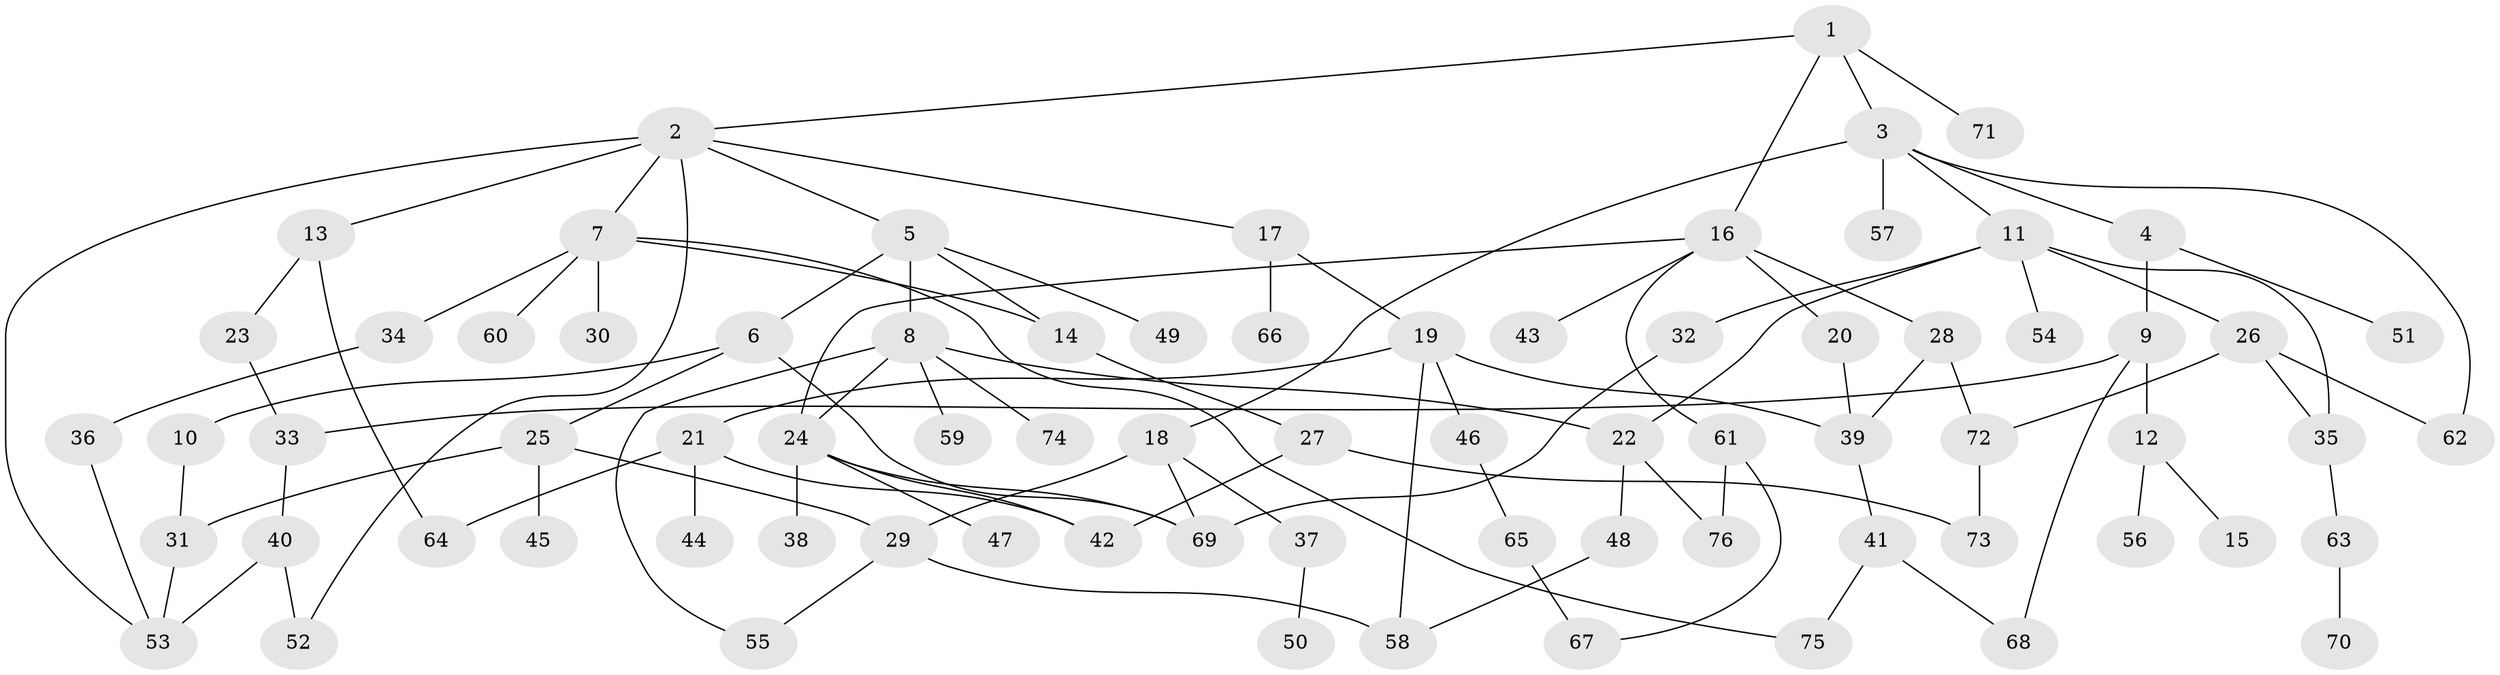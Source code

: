 // Generated by graph-tools (version 1.1) at 2025/01/03/09/25 03:01:04]
// undirected, 76 vertices, 104 edges
graph export_dot {
graph [start="1"]
  node [color=gray90,style=filled];
  1;
  2;
  3;
  4;
  5;
  6;
  7;
  8;
  9;
  10;
  11;
  12;
  13;
  14;
  15;
  16;
  17;
  18;
  19;
  20;
  21;
  22;
  23;
  24;
  25;
  26;
  27;
  28;
  29;
  30;
  31;
  32;
  33;
  34;
  35;
  36;
  37;
  38;
  39;
  40;
  41;
  42;
  43;
  44;
  45;
  46;
  47;
  48;
  49;
  50;
  51;
  52;
  53;
  54;
  55;
  56;
  57;
  58;
  59;
  60;
  61;
  62;
  63;
  64;
  65;
  66;
  67;
  68;
  69;
  70;
  71;
  72;
  73;
  74;
  75;
  76;
  1 -- 2;
  1 -- 3;
  1 -- 16;
  1 -- 71;
  2 -- 5;
  2 -- 7;
  2 -- 13;
  2 -- 17;
  2 -- 52;
  2 -- 53;
  3 -- 4;
  3 -- 11;
  3 -- 18;
  3 -- 57;
  3 -- 62;
  4 -- 9;
  4 -- 51;
  5 -- 6;
  5 -- 8;
  5 -- 14;
  5 -- 49;
  6 -- 10;
  6 -- 25;
  6 -- 69;
  7 -- 30;
  7 -- 34;
  7 -- 60;
  7 -- 14;
  7 -- 75;
  8 -- 59;
  8 -- 74;
  8 -- 22;
  8 -- 55;
  8 -- 24;
  9 -- 12;
  9 -- 33;
  9 -- 68;
  10 -- 31;
  11 -- 22;
  11 -- 26;
  11 -- 32;
  11 -- 54;
  11 -- 35;
  12 -- 15;
  12 -- 56;
  13 -- 23;
  13 -- 64;
  14 -- 27;
  16 -- 20;
  16 -- 24;
  16 -- 28;
  16 -- 43;
  16 -- 61;
  17 -- 19;
  17 -- 66;
  18 -- 29;
  18 -- 37;
  18 -- 69;
  19 -- 21;
  19 -- 46;
  19 -- 58;
  19 -- 39;
  20 -- 39;
  21 -- 44;
  21 -- 64;
  21 -- 42;
  22 -- 48;
  22 -- 76;
  23 -- 33;
  24 -- 38;
  24 -- 47;
  24 -- 69;
  24 -- 42;
  25 -- 45;
  25 -- 31;
  25 -- 29;
  26 -- 35;
  26 -- 62;
  26 -- 72;
  27 -- 42;
  27 -- 73;
  28 -- 39;
  28 -- 72;
  29 -- 55;
  29 -- 58;
  31 -- 53;
  32 -- 69;
  33 -- 40;
  34 -- 36;
  35 -- 63;
  36 -- 53;
  37 -- 50;
  39 -- 41;
  40 -- 52;
  40 -- 53;
  41 -- 68;
  41 -- 75;
  46 -- 65;
  48 -- 58;
  61 -- 76;
  61 -- 67;
  63 -- 70;
  65 -- 67;
  72 -- 73;
}
